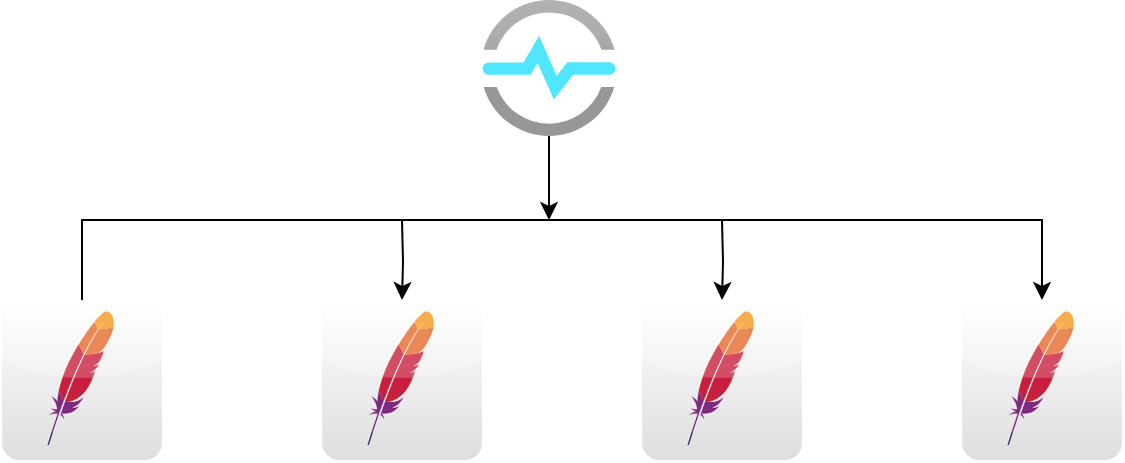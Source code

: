 <mxfile version="21.3.5" type="github">
  <diagram name="Page-1" id="-lo170Y7NSVHgZC6Fg7H">
    <mxGraphModel dx="1434" dy="779" grid="1" gridSize="10" guides="1" tooltips="1" connect="1" arrows="1" fold="1" page="1" pageScale="1" pageWidth="827" pageHeight="1169" math="0" shadow="0">
      <root>
        <mxCell id="0" />
        <mxCell id="1" parent="0" />
        <mxCell id="xYbSeuZYMKo_8BEDabdQ-8" style="edgeStyle=orthogonalEdgeStyle;rounded=0;orthogonalLoop=1;jettySize=auto;html=1;" edge="1" parent="1" source="xYbSeuZYMKo_8BEDabdQ-1">
          <mxGeometry relative="1" as="geometry">
            <mxPoint x="413.5" y="200" as="targetPoint" />
          </mxGeometry>
        </mxCell>
        <mxCell id="xYbSeuZYMKo_8BEDabdQ-1" value="" style="image;aspect=fixed;html=1;points=[];align=center;fontSize=12;image=img/lib/azure2/iot/Time_Series_Insights_Environments.svg;" vertex="1" parent="1">
          <mxGeometry x="380" y="90" width="67" height="68" as="geometry" />
        </mxCell>
        <mxCell id="xYbSeuZYMKo_8BEDabdQ-6" style="edgeStyle=orthogonalEdgeStyle;rounded=0;orthogonalLoop=1;jettySize=auto;html=1;" edge="1" parent="1" source="xYbSeuZYMKo_8BEDabdQ-2" target="xYbSeuZYMKo_8BEDabdQ-4">
          <mxGeometry relative="1" as="geometry">
            <Array as="points">
              <mxPoint x="180" y="200" />
              <mxPoint x="660" y="200" />
            </Array>
          </mxGeometry>
        </mxCell>
        <mxCell id="xYbSeuZYMKo_8BEDabdQ-2" value="" style="dashed=0;outlineConnect=0;html=1;align=center;labelPosition=center;verticalLabelPosition=bottom;verticalAlign=top;shape=mxgraph.webicons.apache;gradientColor=#DFDEDE" vertex="1" parent="1">
          <mxGeometry x="140" y="240" width="80" height="80" as="geometry" />
        </mxCell>
        <mxCell id="xYbSeuZYMKo_8BEDabdQ-10" style="edgeStyle=orthogonalEdgeStyle;rounded=0;orthogonalLoop=1;jettySize=auto;html=1;" edge="1" parent="1" target="xYbSeuZYMKo_8BEDabdQ-3">
          <mxGeometry relative="1" as="geometry">
            <mxPoint x="500" y="200" as="sourcePoint" />
          </mxGeometry>
        </mxCell>
        <mxCell id="xYbSeuZYMKo_8BEDabdQ-3" value="" style="dashed=0;outlineConnect=0;html=1;align=center;labelPosition=center;verticalLabelPosition=bottom;verticalAlign=top;shape=mxgraph.webicons.apache;gradientColor=#DFDEDE" vertex="1" parent="1">
          <mxGeometry x="460" y="240" width="80" height="80" as="geometry" />
        </mxCell>
        <mxCell id="xYbSeuZYMKo_8BEDabdQ-4" value="" style="dashed=0;outlineConnect=0;html=1;align=center;labelPosition=center;verticalLabelPosition=bottom;verticalAlign=top;shape=mxgraph.webicons.apache;gradientColor=#DFDEDE" vertex="1" parent="1">
          <mxGeometry x="620" y="240" width="80" height="80" as="geometry" />
        </mxCell>
        <mxCell id="xYbSeuZYMKo_8BEDabdQ-9" style="edgeStyle=orthogonalEdgeStyle;rounded=0;orthogonalLoop=1;jettySize=auto;html=1;" edge="1" parent="1" target="xYbSeuZYMKo_8BEDabdQ-5">
          <mxGeometry relative="1" as="geometry">
            <mxPoint x="340" y="200" as="sourcePoint" />
          </mxGeometry>
        </mxCell>
        <mxCell id="xYbSeuZYMKo_8BEDabdQ-5" value="" style="dashed=0;outlineConnect=0;html=1;align=center;labelPosition=center;verticalLabelPosition=bottom;verticalAlign=top;shape=mxgraph.webicons.apache;gradientColor=#DFDEDE" vertex="1" parent="1">
          <mxGeometry x="300" y="240" width="80" height="80" as="geometry" />
        </mxCell>
      </root>
    </mxGraphModel>
  </diagram>
</mxfile>
